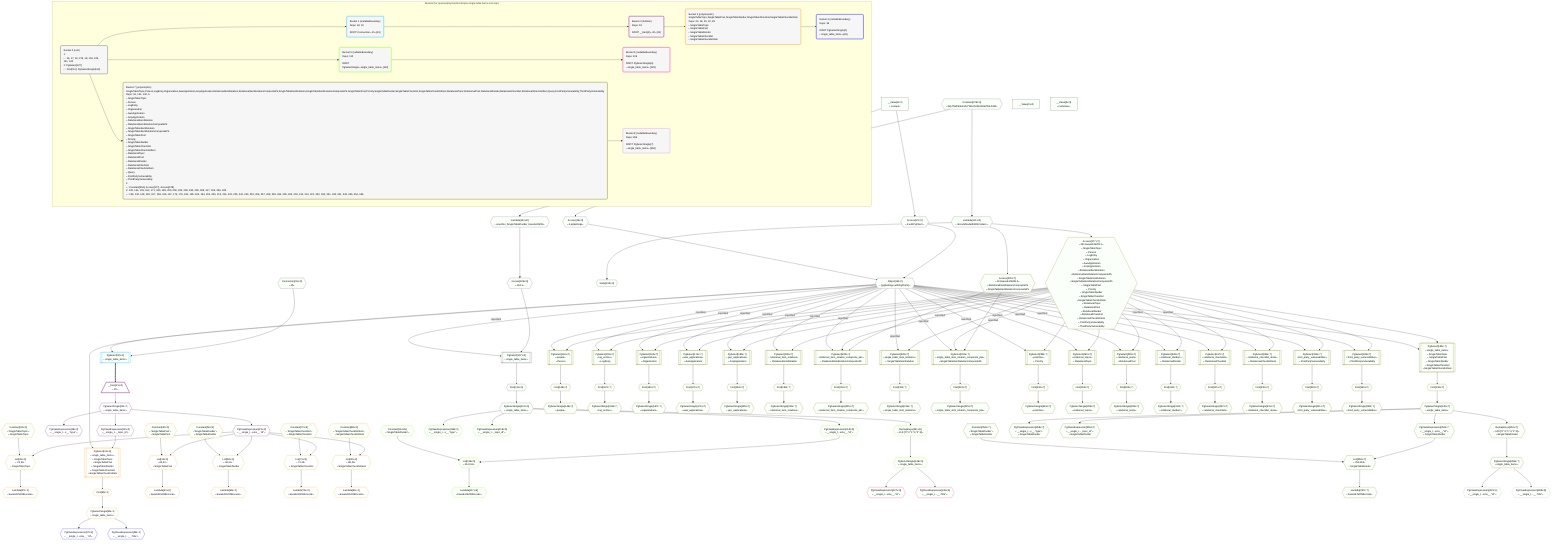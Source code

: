 %%{init: {'themeVariables': { 'fontSize': '12px'}}}%%
graph TD
    classDef path fill:#eee,stroke:#000,color:#000
    classDef plan fill:#fff,stroke-width:1px,color:#000
    classDef itemplan fill:#fff,stroke-width:2px,color:#000
    classDef unbatchedplan fill:#dff,stroke-width:1px,color:#000
    classDef sideeffectplan fill:#fcc,stroke-width:2px,color:#000
    classDef bucket fill:#f6f6f6,color:#000,stroke-width:2px,text-align:left


    %% plan dependencies
    Object18{{"Object[18∈0]<br />ᐸ{pgSettings,withPgClient}ᐳ"}}:::plan
    Access16{{"Access[16∈0]<br />ᐸ3.pgSettingsᐳ"}}:::plan
    Access17{{"Access[17∈0]<br />ᐸ3.withPgClientᐳ"}}:::plan
    Access16 & Access17 --> Object18
    PgSelect107[["PgSelect[107∈0]<br />ᐸsingle_table_itemsᐳ"]]:::plan
    Access105{{"Access[105∈0]<br />ᐸ104.1ᐳ"}}:::plan
    Object18 -->|rejectNull| PgSelect107
    Access105 --> PgSelect107
    __Value3["__Value[3∈0]<br />ᐸcontextᐳ"]:::plan
    __Value3 --> Access16
    __Value3 --> Access17
    Lambda104{{"Lambda[104∈0]<br />ᐸspecifier_SingleTableDivider_base64JSONᐳ"}}:::plan
    Constant376{{"Constant[376∈0]<br />ᐸ'WyJTaW5nbGVUYWJsZURpdmlkZXIiLDNd'ᐳ"}}:::plan
    Constant376 --> Lambda104
    Lambda104 --> Access105
    First111{{"First[111∈0]"}}:::plan
    PgSelect107 --> First111
    PgSelectSingle112{{"PgSelectSingle[112∈0]<br />ᐸsingle_table_itemsᐳ"}}:::plan
    First111 --> PgSelectSingle112
    Node130{{"Node[130∈0]"}}:::plan
    Lambda131{{"Lambda[131∈0]<br />ᐸdecodeNodeIdWithCodecsᐳ"}}:::plan
    Lambda131 --> Node130
    Constant376 --> Lambda131
    __Value0["__Value[0∈0]"]:::plan
    __Value5["__Value[5∈0]<br />ᐸrootValueᐳ"]:::plan
    Connection19{{"Connection[19∈0]<br />ᐸ15ᐳ"}}:::plan
    PgSelect20[["PgSelect[20∈1]<br />ᐸsingle_table_itemsᐳ"]]:::plan
    Object18 & Connection19 --> PgSelect20
    __Item21[/"__Item[21∈2]<br />ᐸ20ᐳ"\]:::itemplan
    PgSelect20 ==> __Item21
    PgSelectSingle22{{"PgSelectSingle[22∈2]<br />ᐸsingle_table_itemsᐳ"}}:::plan
    __Item21 --> PgSelectSingle22
    PgClassExpression23{{"PgClassExpression[23∈2]<br />ᐸ__single_t...ems__.”id”ᐳ"}}:::plan
    PgSelectSingle22 --> PgClassExpression23
    PgClassExpression28{{"PgClassExpression[28∈2]<br />ᐸ__single_t...s__.”type”ᐳ"}}:::plan
    PgSelectSingle22 --> PgClassExpression28
    PgClassExpression29{{"PgClassExpression[29∈2]<br />ᐸ__single_t..._topic_id”ᐳ"}}:::plan
    PgSelectSingle22 --> PgClassExpression29
    List26{{"List[26∈3]<br />ᐸ24,23ᐳ<br />ᐳSingleTableTopic"}}:::plan
    Constant24{{"Constant[24∈3]<br />ᐸ'SingleTableTopic'ᐳ<br />ᐳSingleTableTopic"}}:::plan
    Constant24 & PgClassExpression23 --> List26
    PgSelect31[["PgSelect[31∈3]<br />ᐸsingle_table_itemsᐳ<br />ᐳSingleTableTopic<br />ᐳSingleTablePost<br />ᐳSingleTableDivider<br />ᐳSingleTableChecklist<br />ᐳSingleTableChecklistItem"]]:::plan
    Object18 & PgClassExpression29 --> PgSelect31
    List42{{"List[42∈3]<br />ᐸ40,23ᐳ<br />ᐳSingleTablePost"}}:::plan
    Constant40{{"Constant[40∈3]<br />ᐸ'SingleTablePost'ᐳ<br />ᐳSingleTablePost"}}:::plan
    Constant40 & PgClassExpression23 --> List42
    List58{{"List[58∈3]<br />ᐸ56,23ᐳ<br />ᐳSingleTableDivider"}}:::plan
    Constant56{{"Constant[56∈3]<br />ᐸ'SingleTableDivider'ᐳ<br />ᐳSingleTableDivider"}}:::plan
    Constant56 & PgClassExpression23 --> List58
    List74{{"List[74∈3]<br />ᐸ72,23ᐳ<br />ᐳSingleTableChecklist"}}:::plan
    Constant72{{"Constant[72∈3]<br />ᐸ'SingleTableChecklist'ᐳ<br />ᐳSingleTableChecklist"}}:::plan
    Constant72 & PgClassExpression23 --> List74
    List90{{"List[90∈3]<br />ᐸ88,23ᐳ<br />ᐳSingleTableChecklistItem"}}:::plan
    Constant88{{"Constant[88∈3]<br />ᐸ'SingleTableChecklistItem'ᐳ<br />ᐳSingleTableChecklistItem"}}:::plan
    Constant88 & PgClassExpression23 --> List90
    Lambda27{{"Lambda[27∈3]<br />ᐸbase64JSONEncodeᐳ"}}:::plan
    List26 --> Lambda27
    First35{{"First[35∈3]"}}:::plan
    PgSelect31 --> First35
    PgSelectSingle36{{"PgSelectSingle[36∈3]<br />ᐸsingle_table_itemsᐳ"}}:::plan
    First35 --> PgSelectSingle36
    Lambda43{{"Lambda[43∈3]<br />ᐸbase64JSONEncodeᐳ"}}:::plan
    List42 --> Lambda43
    Lambda59{{"Lambda[59∈3]<br />ᐸbase64JSONEncodeᐳ"}}:::plan
    List58 --> Lambda59
    Lambda75{{"Lambda[75∈3]<br />ᐸbase64JSONEncodeᐳ"}}:::plan
    List74 --> Lambda75
    Lambda91{{"Lambda[91∈3]<br />ᐸbase64JSONEncodeᐳ"}}:::plan
    List90 --> Lambda91
    PgClassExpression37{{"PgClassExpression[37∈4]<br />ᐸ__single_t...ems__.”id”ᐳ"}}:::plan
    PgSelectSingle36 --> PgClassExpression37
    PgClassExpression38{{"PgClassExpression[38∈4]<br />ᐸ__single_t...__.”title”ᐳ"}}:::plan
    PgSelectSingle36 --> PgClassExpression38
    List116{{"List[116∈5]<br />ᐸ114,113ᐳ"}}:::plan
    Constant114{{"Constant[114∈5]<br />ᐸ'SingleTableDivider'ᐳ"}}:::plan
    PgClassExpression113{{"PgClassExpression[113∈5]<br />ᐸ__single_t...ems__.”id”ᐳ"}}:::plan
    Constant114 & PgClassExpression113 --> List116
    PgSelectSingle112 --> PgClassExpression113
    Lambda117{{"Lambda[117∈5]<br />ᐸbase64JSONEncodeᐳ"}}:::plan
    List116 --> Lambda117
    PgClassExpression118{{"PgClassExpression[118∈5]<br />ᐸ__single_t...s__.”type”ᐳ"}}:::plan
    PgSelectSingle112 --> PgClassExpression118
    PgClassExpression119{{"PgClassExpression[119∈5]<br />ᐸ__single_t..._topic_id”ᐳ"}}:::plan
    PgSelectSingle112 --> PgClassExpression119
    PgSelectSingle126{{"PgSelectSingle[126∈5]<br />ᐸsingle_table_itemsᐳ"}}:::plan
    RemapKeys351{{"RemapKeys[351∈5]<br />ᐸ112:{”0”:2,”1”:3,”2”:4}ᐳ"}}:::plan
    RemapKeys351 --> PgSelectSingle126
    PgSelectSingle112 --> RemapKeys351
    PgClassExpression127{{"PgClassExpression[127∈6]<br />ᐸ__single_t...ems__.”id”ᐳ"}}:::plan
    PgSelectSingle126 --> PgClassExpression127
    PgClassExpression128{{"PgClassExpression[128∈6]<br />ᐸ__single_t...__.”title”ᐳ"}}:::plan
    PgSelectSingle126 --> PgClassExpression128
    PgSelect200[["PgSelect[200∈7]<br />ᐸrelational_item_relation_composite_pksᐳ<br />ᐳRelationalItemRelationCompositePk"]]:::plan
    Access377{{"Access[377∈7]<br />ᐸ131.base64JSON.1ᐳ<br />ᐳSingleTableTopic<br />ᐳPerson<br />ᐳLogEntry<br />ᐳOrganization<br />ᐳAwsApplication<br />ᐳGcpApplication<br />ᐳRelationalItemRelation<br />ᐳRelationalItemRelationCompositePk<br />ᐳSingleTableItemRelation<br />ᐳSingleTableItemRelationCompositePk<br />ᐳSingleTablePost<br />ᐳPriority<br />ᐳSingleTableDivider<br />ᐳSingleTableChecklist<br />ᐳSingleTableChecklistItem<br />ᐳRelationalTopic<br />ᐳRelationalPost<br />ᐳRelationalDivider<br />ᐳRelationalChecklist<br />ᐳRelationalChecklistItem<br />ᐳFirstPartyVulnerability<br />ᐳThirdPartyVulnerability"}}:::plan
    Access378{{"Access[378∈7]<br />ᐸ131.base64JSON.2ᐳ<br />ᐳRelationalItemRelationCompositePk<br />ᐳSingleTableItemRelationCompositePk"}}:::plan
    Object18 -->|rejectNull| PgSelect200
    Access377 -->|rejectNull| PgSelect200
    Access378 --> PgSelect200
    PgSelect220[["PgSelect[220∈7]<br />ᐸsingle_table_item_relation_composite_pksᐳ<br />ᐳSingleTableItemRelationCompositePk"]]:::plan
    Object18 -->|rejectNull| PgSelect220
    Access377 -->|rejectNull| PgSelect220
    Access378 --> PgSelect220
    PgSelect135[["PgSelect[135∈7]<br />ᐸsingle_table_itemsᐳ<br />ᐳSingleTableTopic<br />ᐳSingleTablePost<br />ᐳSingleTableDivider<br />ᐳSingleTableChecklist<br />ᐳSingleTableChecklistItem"]]:::plan
    Object18 -->|rejectNull| PgSelect135
    Access377 --> PgSelect135
    PgSelect144[["PgSelect[144∈7]<br />ᐸpeopleᐳ<br />ᐳPerson"]]:::plan
    Object18 -->|rejectNull| PgSelect144
    Access377 --> PgSelect144
    PgSelect153[["PgSelect[153∈7]<br />ᐸlog_entriesᐳ<br />ᐳLogEntry"]]:::plan
    Object18 -->|rejectNull| PgSelect153
    Access377 --> PgSelect153
    PgSelect162[["PgSelect[162∈7]<br />ᐸorganizationsᐳ<br />ᐳOrganization"]]:::plan
    Object18 -->|rejectNull| PgSelect162
    Access377 --> PgSelect162
    PgSelect171[["PgSelect[171∈7]<br />ᐸaws_applicationsᐳ<br />ᐳAwsApplication"]]:::plan
    Object18 -->|rejectNull| PgSelect171
    Access377 --> PgSelect171
    PgSelect180[["PgSelect[180∈7]<br />ᐸgcp_applicationsᐳ<br />ᐳGcpApplication"]]:::plan
    Object18 -->|rejectNull| PgSelect180
    Access377 --> PgSelect180
    PgSelect189[["PgSelect[189∈7]<br />ᐸrelational_item_relationsᐳ<br />ᐳRelationalItemRelation"]]:::plan
    Object18 -->|rejectNull| PgSelect189
    Access377 --> PgSelect189
    PgSelect209[["PgSelect[209∈7]<br />ᐸsingle_table_item_relationsᐳ<br />ᐳSingleTableItemRelation"]]:::plan
    Object18 -->|rejectNull| PgSelect209
    Access377 --> PgSelect209
    PgSelect238[["PgSelect[238∈7]<br />ᐸprioritiesᐳ<br />ᐳPriority"]]:::plan
    Object18 -->|rejectNull| PgSelect238
    Access377 --> PgSelect238
    List256{{"List[256∈7]<br />ᐸ254,253ᐳ<br />ᐳSingleTableDivider"}}:::plan
    Constant254{{"Constant[254∈7]<br />ᐸ'SingleTableDivider'ᐳ<br />ᐳSingleTableDivider"}}:::plan
    PgClassExpression253{{"PgClassExpression[253∈7]<br />ᐸ__single_t...ems__.”id”ᐳ<br />ᐳSingleTableDivider"}}:::plan
    Constant254 & PgClassExpression253 --> List256
    PgSelect290[["PgSelect[290∈7]<br />ᐸrelational_topicsᐳ<br />ᐳRelationalTopic"]]:::plan
    Object18 -->|rejectNull| PgSelect290
    Access377 --> PgSelect290
    PgSelect299[["PgSelect[299∈7]<br />ᐸrelational_postsᐳ<br />ᐳRelationalPost"]]:::plan
    Object18 -->|rejectNull| PgSelect299
    Access377 --> PgSelect299
    PgSelect308[["PgSelect[308∈7]<br />ᐸrelational_dividersᐳ<br />ᐳRelationalDivider"]]:::plan
    Object18 -->|rejectNull| PgSelect308
    Access377 --> PgSelect308
    PgSelect317[["PgSelect[317∈7]<br />ᐸrelational_checklistsᐳ<br />ᐳRelationalChecklist"]]:::plan
    Object18 -->|rejectNull| PgSelect317
    Access377 --> PgSelect317
    PgSelect326[["PgSelect[326∈7]<br />ᐸrelational_checklist_itemsᐳ<br />ᐳRelationalChecklistItem"]]:::plan
    Object18 -->|rejectNull| PgSelect326
    Access377 --> PgSelect326
    PgSelect336[["PgSelect[336∈7]<br />ᐸfirst_party_vulnerabilitiesᐳ<br />ᐳFirstPartyVulnerability"]]:::plan
    Object18 -->|rejectNull| PgSelect336
    Access377 --> PgSelect336
    PgSelect345[["PgSelect[345∈7]<br />ᐸthird_party_vulnerabilitiesᐳ<br />ᐳThirdPartyVulnerability"]]:::plan
    Object18 -->|rejectNull| PgSelect345
    Access377 --> PgSelect345
    First139{{"First[139∈7]"}}:::plan
    PgSelect135 --> First139
    PgSelectSingle140{{"PgSelectSingle[140∈7]<br />ᐸsingle_table_itemsᐳ"}}:::plan
    First139 --> PgSelectSingle140
    First148{{"First[148∈7]"}}:::plan
    PgSelect144 --> First148
    PgSelectSingle149{{"PgSelectSingle[149∈7]<br />ᐸpeopleᐳ"}}:::plan
    First148 --> PgSelectSingle149
    First157{{"First[157∈7]"}}:::plan
    PgSelect153 --> First157
    PgSelectSingle158{{"PgSelectSingle[158∈7]<br />ᐸlog_entriesᐳ"}}:::plan
    First157 --> PgSelectSingle158
    First166{{"First[166∈7]"}}:::plan
    PgSelect162 --> First166
    PgSelectSingle167{{"PgSelectSingle[167∈7]<br />ᐸorganizationsᐳ"}}:::plan
    First166 --> PgSelectSingle167
    First175{{"First[175∈7]"}}:::plan
    PgSelect171 --> First175
    PgSelectSingle176{{"PgSelectSingle[176∈7]<br />ᐸaws_applicationsᐳ"}}:::plan
    First175 --> PgSelectSingle176
    First184{{"First[184∈7]"}}:::plan
    PgSelect180 --> First184
    PgSelectSingle185{{"PgSelectSingle[185∈7]<br />ᐸgcp_applicationsᐳ"}}:::plan
    First184 --> PgSelectSingle185
    First193{{"First[193∈7]"}}:::plan
    PgSelect189 --> First193
    PgSelectSingle194{{"PgSelectSingle[194∈7]<br />ᐸrelational_item_relationsᐳ"}}:::plan
    First193 --> PgSelectSingle194
    First204{{"First[204∈7]"}}:::plan
    PgSelect200 --> First204
    PgSelectSingle205{{"PgSelectSingle[205∈7]<br />ᐸrelational_item_relation_composite_pksᐳ"}}:::plan
    First204 --> PgSelectSingle205
    First213{{"First[213∈7]"}}:::plan
    PgSelect209 --> First213
    PgSelectSingle214{{"PgSelectSingle[214∈7]<br />ᐸsingle_table_item_relationsᐳ"}}:::plan
    First213 --> PgSelectSingle214
    First224{{"First[224∈7]"}}:::plan
    PgSelect220 --> First224
    PgSelectSingle225{{"PgSelectSingle[225∈7]<br />ᐸsingle_table_item_relation_composite_pksᐳ"}}:::plan
    First224 --> PgSelectSingle225
    First242{{"First[242∈7]"}}:::plan
    PgSelect238 --> First242
    PgSelectSingle243{{"PgSelectSingle[243∈7]<br />ᐸprioritiesᐳ"}}:::plan
    First242 --> PgSelectSingle243
    PgSelectSingle140 --> PgClassExpression253
    Lambda257{{"Lambda[257∈7]<br />ᐸbase64JSONEncodeᐳ"}}:::plan
    List256 --> Lambda257
    PgClassExpression258{{"PgClassExpression[258∈7]<br />ᐸ__single_t...s__.”type”ᐳ<br />ᐳSingleTableDivider"}}:::plan
    PgSelectSingle140 --> PgClassExpression258
    PgClassExpression259{{"PgClassExpression[259∈7]<br />ᐸ__single_t..._topic_id”ᐳ<br />ᐳSingleTableDivider"}}:::plan
    PgSelectSingle140 --> PgClassExpression259
    PgSelectSingle266{{"PgSelectSingle[266∈7]<br />ᐸsingle_table_itemsᐳ"}}:::plan
    RemapKeys354{{"RemapKeys[354∈7]<br />ᐸ140:{”0”:2,”1”:3,”2”:4}ᐳ<br />ᐳSingleTableDivider"}}:::plan
    RemapKeys354 --> PgSelectSingle266
    First294{{"First[294∈7]"}}:::plan
    PgSelect290 --> First294
    PgSelectSingle295{{"PgSelectSingle[295∈7]<br />ᐸrelational_topicsᐳ"}}:::plan
    First294 --> PgSelectSingle295
    First303{{"First[303∈7]"}}:::plan
    PgSelect299 --> First303
    PgSelectSingle304{{"PgSelectSingle[304∈7]<br />ᐸrelational_postsᐳ"}}:::plan
    First303 --> PgSelectSingle304
    First312{{"First[312∈7]"}}:::plan
    PgSelect308 --> First312
    PgSelectSingle313{{"PgSelectSingle[313∈7]<br />ᐸrelational_dividersᐳ"}}:::plan
    First312 --> PgSelectSingle313
    First321{{"First[321∈7]"}}:::plan
    PgSelect317 --> First321
    PgSelectSingle322{{"PgSelectSingle[322∈7]<br />ᐸrelational_checklistsᐳ"}}:::plan
    First321 --> PgSelectSingle322
    First330{{"First[330∈7]"}}:::plan
    PgSelect326 --> First330
    PgSelectSingle331{{"PgSelectSingle[331∈7]<br />ᐸrelational_checklist_itemsᐳ"}}:::plan
    First330 --> PgSelectSingle331
    First340{{"First[340∈7]"}}:::plan
    PgSelect336 --> First340
    PgSelectSingle341{{"PgSelectSingle[341∈7]<br />ᐸfirst_party_vulnerabilitiesᐳ"}}:::plan
    First340 --> PgSelectSingle341
    First349{{"First[349∈7]"}}:::plan
    PgSelect345 --> First349
    PgSelectSingle350{{"PgSelectSingle[350∈7]<br />ᐸthird_party_vulnerabilitiesᐳ"}}:::plan
    First349 --> PgSelectSingle350
    PgSelectSingle140 --> RemapKeys354
    Lambda131 --> Access377
    Lambda131 --> Access378
    PgClassExpression267{{"PgClassExpression[267∈8]<br />ᐸ__single_t...ems__.”id”ᐳ"}}:::plan
    PgSelectSingle266 --> PgClassExpression267
    PgClassExpression268{{"PgClassExpression[268∈8]<br />ᐸ__single_t...__.”title”ᐳ"}}:::plan
    PgSelectSingle266 --> PgClassExpression268

    %% define steps

    subgraph "Buckets for queries/polymorphic/simple-single-table-items-root-topic"
    Bucket0("Bucket 0 (root)<br />1: <br />ᐳ: 16, 17, 19, 376, 18, 104, 105, 131, 130<br />2: PgSelect[107]<br />ᐳ: First[111], PgSelectSingle[112]"):::bucket
    classDef bucket0 stroke:#696969
    class Bucket0,__Value0,__Value3,__Value5,Access16,Access17,Object18,Connection19,Lambda104,Access105,PgSelect107,First111,PgSelectSingle112,Node130,Lambda131,Constant376 bucket0
    Bucket1("Bucket 1 (nullableBoundary)<br />Deps: 18, 19<br /><br />ROOT Connectionᐸ15ᐳ[19]"):::bucket
    classDef bucket1 stroke:#00bfff
    class Bucket1,PgSelect20 bucket1
    Bucket2("Bucket 2 (listItem)<br />Deps: 18<br /><br />ROOT __Item{2}ᐸ20ᐳ[21]"):::bucket
    classDef bucket2 stroke:#7f007f
    class Bucket2,__Item21,PgSelectSingle22,PgClassExpression23,PgClassExpression28,PgClassExpression29 bucket2
    Bucket3("Bucket 3 (polymorphic)<br />SingleTableTopic,SingleTablePost,SingleTableDivider,SingleTableChecklist,SingleTableChecklistItem<br />Deps: 23, 18, 29, 22, 28<br />ᐳSingleTableTopic<br />ᐳSingleTablePost<br />ᐳSingleTableDivider<br />ᐳSingleTableChecklist<br />ᐳSingleTableChecklistItem"):::bucket
    classDef bucket3 stroke:#ffa500
    class Bucket3,Constant24,List26,Lambda27,PgSelect31,First35,PgSelectSingle36,Constant40,List42,Lambda43,Constant56,List58,Lambda59,Constant72,List74,Lambda75,Constant88,List90,Lambda91 bucket3
    Bucket4("Bucket 4 (nullableBoundary)<br />Deps: 36<br /><br />ROOT PgSelectSingle{3}ᐸsingle_table_itemsᐳ[36]"):::bucket
    classDef bucket4 stroke:#0000ff
    class Bucket4,PgClassExpression37,PgClassExpression38 bucket4
    Bucket5("Bucket 5 (nullableBoundary)<br />Deps: 112<br /><br />ROOT PgSelectSingleᐸsingle_table_itemsᐳ[112]"):::bucket
    classDef bucket5 stroke:#7fff00
    class Bucket5,PgClassExpression113,Constant114,List116,Lambda117,PgClassExpression118,PgClassExpression119,PgSelectSingle126,RemapKeys351 bucket5
    Bucket6("Bucket 6 (nullableBoundary)<br />Deps: 126<br /><br />ROOT PgSelectSingle{5}ᐸsingle_table_itemsᐳ[126]"):::bucket
    classDef bucket6 stroke:#ff1493
    class Bucket6,PgClassExpression127,PgClassExpression128 bucket6
    Bucket7("Bucket 7 (polymorphic)<br />SingleTableTopic,Person,LogEntry,Organization,AwsApplication,GcpApplication,RelationalItemRelation,RelationalItemRelationCompositePk,SingleTableItemRelation,SingleTableItemRelationCompositePk,SingleTablePost,Priority,SingleTableDivider,SingleTableChecklist,SingleTableChecklistItem,RelationalTopic,RelationalPost,RelationalDivider,RelationalChecklist,RelationalChecklistItem,Query,FirstPartyVulnerability,ThirdPartyVulnerability<br />Deps: 18, 131, 130, 5<br />ᐳSingleTableTopic<br />ᐳPerson<br />ᐳLogEntry<br />ᐳOrganization<br />ᐳAwsApplication<br />ᐳGcpApplication<br />ᐳRelationalItemRelation<br />ᐳRelationalItemRelationCompositePk<br />ᐳSingleTableItemRelation<br />ᐳSingleTableItemRelationCompositePk<br />ᐳSingleTablePost<br />ᐳPriority<br />ᐳSingleTableDivider<br />ᐳSingleTableChecklist<br />ᐳSingleTableChecklistItem<br />ᐳRelationalTopic<br />ᐳRelationalPost<br />ᐳRelationalDivider<br />ᐳRelationalChecklist<br />ᐳRelationalChecklistItem<br />ᐳQuery<br />ᐳFirstPartyVulnerability<br />ᐳThirdPartyVulnerability<br />1: <br />ᐳ: Constant[254], Access[377], Access[378]<br />2: 135, 144, 153, 162, 171, 180, 189, 200, 209, 220, 238, 290, 299, 308, 317, 326, 336, 345<br />ᐳ: 139, 140, 148, 149, 157, 158, 166, 167, 175, 176, 184, 185, 193, 194, 204, 205, 213, 214, 224, 225, 242, 243, 253, 256, 257, 258, 259, 294, 295, 303, 304, 312, 313, 321, 322, 330, 331, 340, 341, 349, 350, 354, 266"):::bucket
    classDef bucket7 stroke:#808000
    class Bucket7,PgSelect135,First139,PgSelectSingle140,PgSelect144,First148,PgSelectSingle149,PgSelect153,First157,PgSelectSingle158,PgSelect162,First166,PgSelectSingle167,PgSelect171,First175,PgSelectSingle176,PgSelect180,First184,PgSelectSingle185,PgSelect189,First193,PgSelectSingle194,PgSelect200,First204,PgSelectSingle205,PgSelect209,First213,PgSelectSingle214,PgSelect220,First224,PgSelectSingle225,PgSelect238,First242,PgSelectSingle243,PgClassExpression253,Constant254,List256,Lambda257,PgClassExpression258,PgClassExpression259,PgSelectSingle266,PgSelect290,First294,PgSelectSingle295,PgSelect299,First303,PgSelectSingle304,PgSelect308,First312,PgSelectSingle313,PgSelect317,First321,PgSelectSingle322,PgSelect326,First330,PgSelectSingle331,PgSelect336,First340,PgSelectSingle341,PgSelect345,First349,PgSelectSingle350,RemapKeys354,Access377,Access378 bucket7
    Bucket8("Bucket 8 (nullableBoundary)<br />Deps: 266<br /><br />ROOT PgSelectSingle{7}ᐸsingle_table_itemsᐳ[266]"):::bucket
    classDef bucket8 stroke:#dda0dd
    class Bucket8,PgClassExpression267,PgClassExpression268 bucket8
    Bucket0 --> Bucket1 & Bucket5 & Bucket7
    Bucket1 --> Bucket2
    Bucket2 --> Bucket3
    Bucket3 --> Bucket4
    Bucket5 --> Bucket6
    Bucket7 --> Bucket8
    classDef unary fill:#fafffa,borderWidth:8px
    class Object18,PgSelect107,Access16,Access17,Lambda104,Access105,First111,PgSelectSingle112,Node130,Lambda131,__Value0,__Value3,__Value5,Connection19,Constant376,PgSelect20,Constant24,Constant40,Constant56,Constant72,Constant88,List116,PgClassExpression113,Lambda117,PgClassExpression118,PgClassExpression119,PgSelectSingle126,RemapKeys351,Constant114,PgClassExpression127,PgClassExpression128,PgSelect200,PgSelect220,PgSelect135,PgSelect144,PgSelect153,PgSelect162,PgSelect171,PgSelect180,PgSelect189,PgSelect209,PgSelect238,List256,PgSelect290,PgSelect299,PgSelect308,PgSelect317,PgSelect326,PgSelect336,PgSelect345,First139,PgSelectSingle140,First148,PgSelectSingle149,First157,PgSelectSingle158,First166,PgSelectSingle167,First175,PgSelectSingle176,First184,PgSelectSingle185,First193,PgSelectSingle194,First204,PgSelectSingle205,First213,PgSelectSingle214,First224,PgSelectSingle225,First242,PgSelectSingle243,PgClassExpression253,Lambda257,PgClassExpression258,PgClassExpression259,PgSelectSingle266,First294,PgSelectSingle295,First303,PgSelectSingle304,First312,PgSelectSingle313,First321,PgSelectSingle322,First330,PgSelectSingle331,First340,PgSelectSingle341,First349,PgSelectSingle350,RemapKeys354,Access377,Access378,Constant254,PgClassExpression267,PgClassExpression268 unary
    end